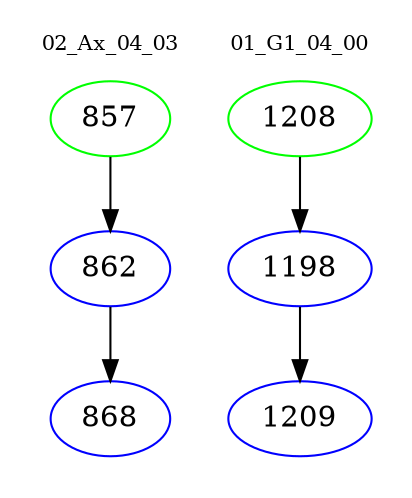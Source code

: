 digraph{
subgraph cluster_0 {
color = white
label = "02_Ax_04_03";
fontsize=10;
T0_857 [label="857", color="green"]
T0_857 -> T0_862 [color="black"]
T0_862 [label="862", color="blue"]
T0_862 -> T0_868 [color="black"]
T0_868 [label="868", color="blue"]
}
subgraph cluster_1 {
color = white
label = "01_G1_04_00";
fontsize=10;
T1_1208 [label="1208", color="green"]
T1_1208 -> T1_1198 [color="black"]
T1_1198 [label="1198", color="blue"]
T1_1198 -> T1_1209 [color="black"]
T1_1209 [label="1209", color="blue"]
}
}
